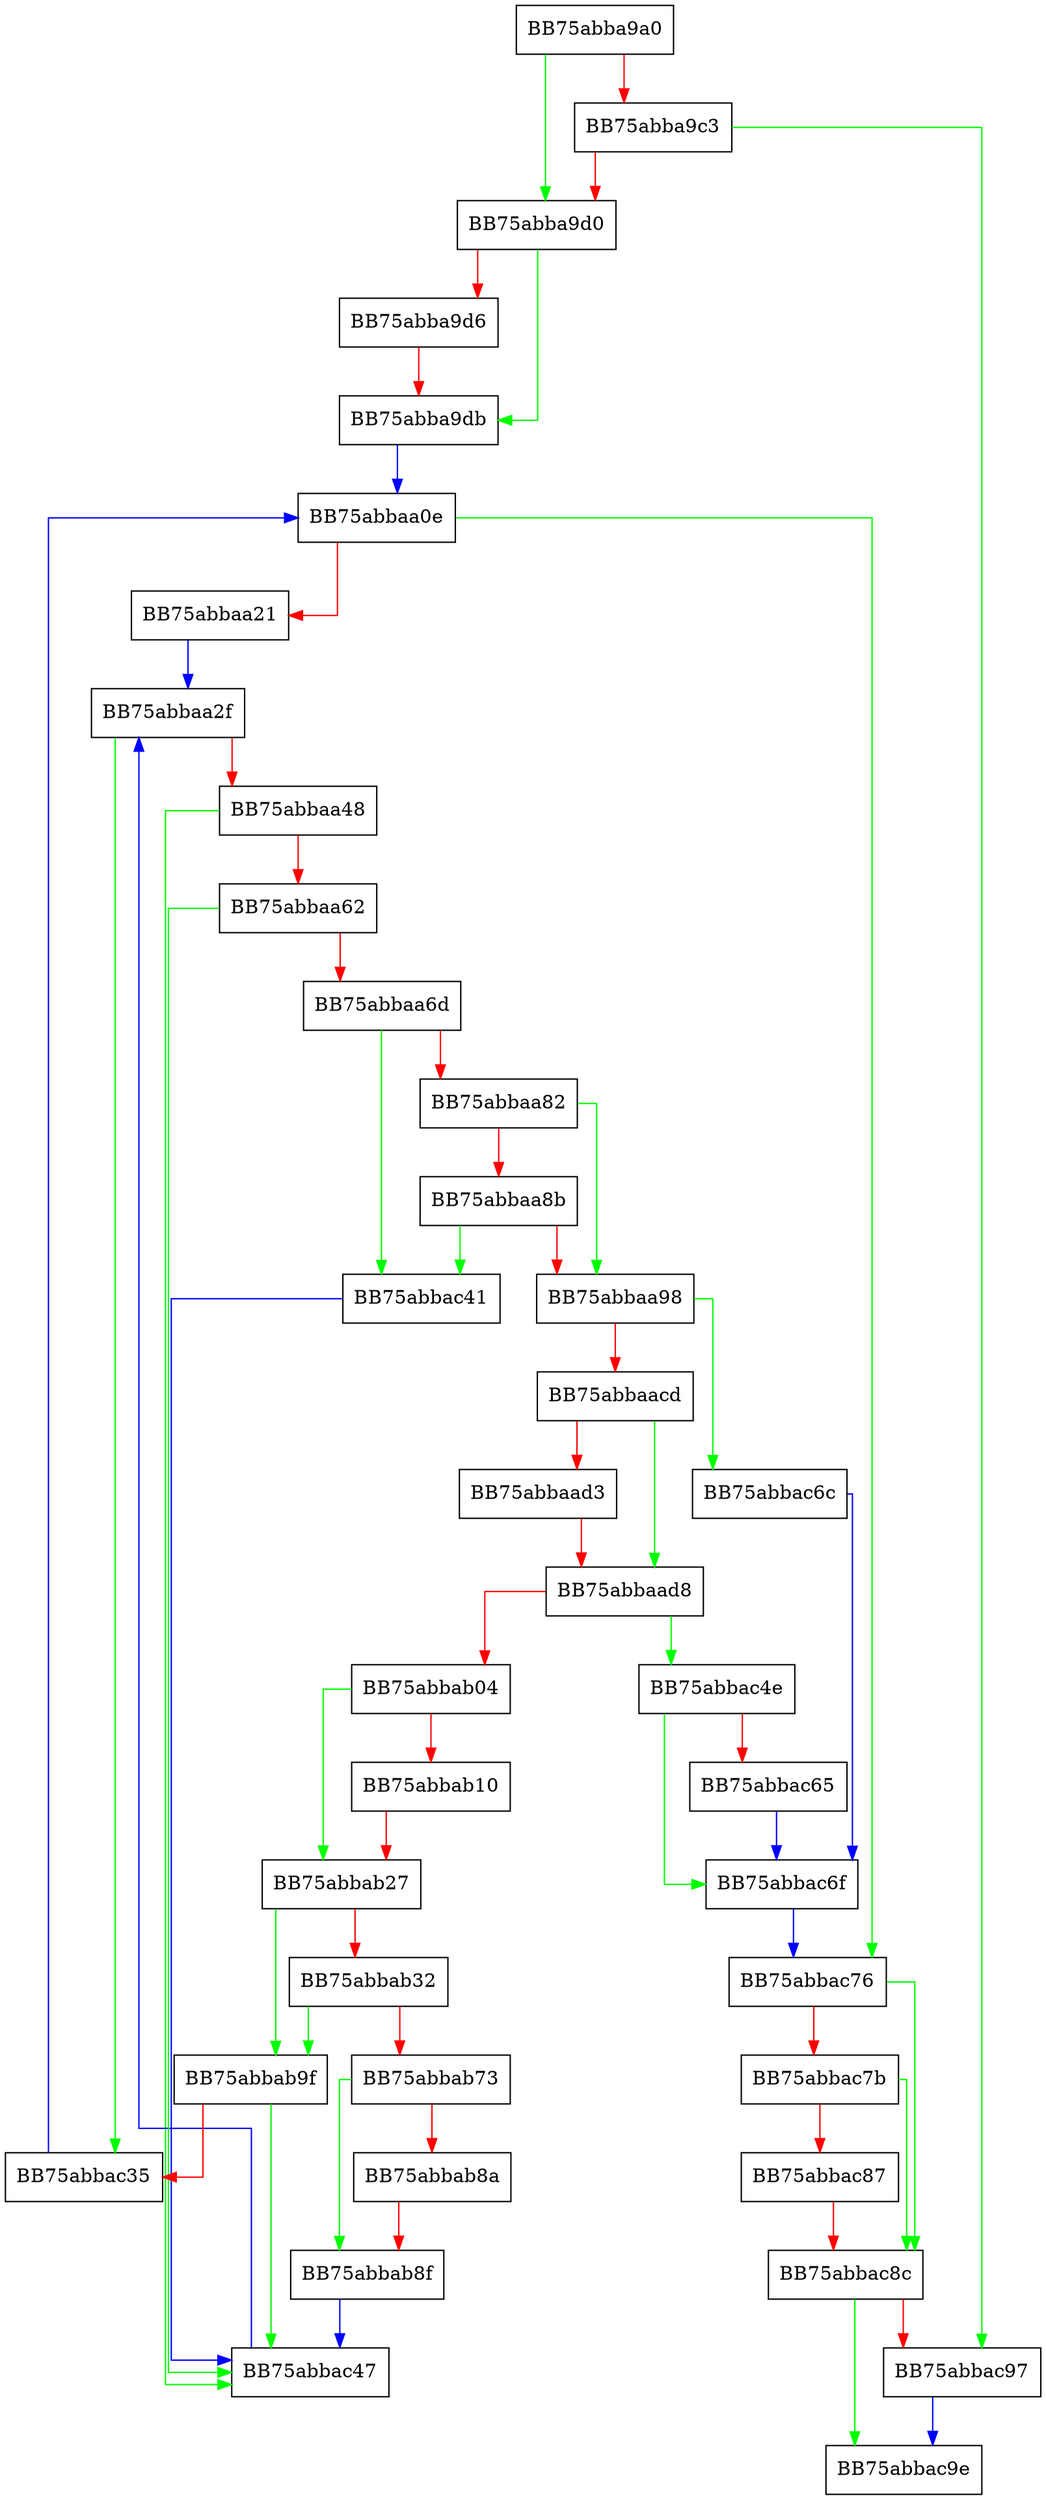 digraph unload_to_swap {
  node [shape="box"];
  graph [splines=ortho];
  BB75abba9a0 -> BB75abba9d0 [color="green"];
  BB75abba9a0 -> BB75abba9c3 [color="red"];
  BB75abba9c3 -> BB75abbac97 [color="green"];
  BB75abba9c3 -> BB75abba9d0 [color="red"];
  BB75abba9d0 -> BB75abba9db [color="green"];
  BB75abba9d0 -> BB75abba9d6 [color="red"];
  BB75abba9d6 -> BB75abba9db [color="red"];
  BB75abba9db -> BB75abbaa0e [color="blue"];
  BB75abbaa0e -> BB75abbac76 [color="green"];
  BB75abbaa0e -> BB75abbaa21 [color="red"];
  BB75abbaa21 -> BB75abbaa2f [color="blue"];
  BB75abbaa2f -> BB75abbac35 [color="green"];
  BB75abbaa2f -> BB75abbaa48 [color="red"];
  BB75abbaa48 -> BB75abbac47 [color="green"];
  BB75abbaa48 -> BB75abbaa62 [color="red"];
  BB75abbaa62 -> BB75abbac47 [color="green"];
  BB75abbaa62 -> BB75abbaa6d [color="red"];
  BB75abbaa6d -> BB75abbac41 [color="green"];
  BB75abbaa6d -> BB75abbaa82 [color="red"];
  BB75abbaa82 -> BB75abbaa98 [color="green"];
  BB75abbaa82 -> BB75abbaa8b [color="red"];
  BB75abbaa8b -> BB75abbac41 [color="green"];
  BB75abbaa8b -> BB75abbaa98 [color="red"];
  BB75abbaa98 -> BB75abbac6c [color="green"];
  BB75abbaa98 -> BB75abbaacd [color="red"];
  BB75abbaacd -> BB75abbaad8 [color="green"];
  BB75abbaacd -> BB75abbaad3 [color="red"];
  BB75abbaad3 -> BB75abbaad8 [color="red"];
  BB75abbaad8 -> BB75abbac4e [color="green"];
  BB75abbaad8 -> BB75abbab04 [color="red"];
  BB75abbab04 -> BB75abbab27 [color="green"];
  BB75abbab04 -> BB75abbab10 [color="red"];
  BB75abbab10 -> BB75abbab27 [color="red"];
  BB75abbab27 -> BB75abbab9f [color="green"];
  BB75abbab27 -> BB75abbab32 [color="red"];
  BB75abbab32 -> BB75abbab9f [color="green"];
  BB75abbab32 -> BB75abbab73 [color="red"];
  BB75abbab73 -> BB75abbab8f [color="green"];
  BB75abbab73 -> BB75abbab8a [color="red"];
  BB75abbab8a -> BB75abbab8f [color="red"];
  BB75abbab8f -> BB75abbac47 [color="blue"];
  BB75abbab9f -> BB75abbac47 [color="green"];
  BB75abbab9f -> BB75abbac35 [color="red"];
  BB75abbac35 -> BB75abbaa0e [color="blue"];
  BB75abbac41 -> BB75abbac47 [color="blue"];
  BB75abbac47 -> BB75abbaa2f [color="blue"];
  BB75abbac4e -> BB75abbac6f [color="green"];
  BB75abbac4e -> BB75abbac65 [color="red"];
  BB75abbac65 -> BB75abbac6f [color="blue"];
  BB75abbac6c -> BB75abbac6f [color="blue"];
  BB75abbac6f -> BB75abbac76 [color="blue"];
  BB75abbac76 -> BB75abbac8c [color="green"];
  BB75abbac76 -> BB75abbac7b [color="red"];
  BB75abbac7b -> BB75abbac8c [color="green"];
  BB75abbac7b -> BB75abbac87 [color="red"];
  BB75abbac87 -> BB75abbac8c [color="red"];
  BB75abbac8c -> BB75abbac9e [color="green"];
  BB75abbac8c -> BB75abbac97 [color="red"];
  BB75abbac97 -> BB75abbac9e [color="blue"];
}
